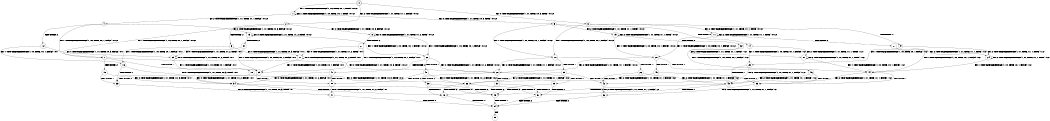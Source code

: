 digraph BCG {
size = "7, 10.5";
center = TRUE;
node [shape = circle];
0 [peripheries = 2];
0 -> 1 [label = "EX !1 !ATOMIC_EXCH_BRANCH (1, +0, TRUE, +0, 1, TRUE) !:0:1:2:"];
0 -> 2 [label = "EX !2 !ATOMIC_EXCH_BRANCH (1, +1, TRUE, +1, 1, FALSE) !:0:1:2:"];
0 -> 3 [label = "EX !0 !ATOMIC_EXCH_BRANCH (1, +1, TRUE, +0, 3, TRUE) !:0:1:2:"];
1 -> 4 [label = "EX !2 !ATOMIC_EXCH_BRANCH (1, +1, TRUE, +1, 1, FALSE) !:0:1:2:"];
1 -> 5 [label = "EX !0 !ATOMIC_EXCH_BRANCH (1, +1, TRUE, +0, 3, TRUE) !:0:1:2:"];
1 -> 1 [label = "EX !1 !ATOMIC_EXCH_BRANCH (1, +0, TRUE, +0, 1, TRUE) !:0:1:2:"];
2 -> 6 [label = "TERMINATE !2"];
2 -> 7 [label = "EX !1 !ATOMIC_EXCH_BRANCH (1, +0, TRUE, +0, 1, FALSE) !:0:1:2:"];
2 -> 8 [label = "EX !0 !ATOMIC_EXCH_BRANCH (1, +1, TRUE, +0, 3, FALSE) !:0:1:2:"];
3 -> 9 [label = "TERMINATE !0"];
3 -> 10 [label = "EX !1 !ATOMIC_EXCH_BRANCH (1, +0, TRUE, +0, 1, FALSE) !:0:1:2:"];
3 -> 11 [label = "EX !2 !ATOMIC_EXCH_BRANCH (1, +1, TRUE, +1, 1, TRUE) !:0:1:2:"];
4 -> 12 [label = "TERMINATE !2"];
4 -> 13 [label = "EX !0 !ATOMIC_EXCH_BRANCH (1, +1, TRUE, +0, 3, FALSE) !:0:1:2:"];
4 -> 7 [label = "EX !1 !ATOMIC_EXCH_BRANCH (1, +0, TRUE, +0, 1, FALSE) !:0:1:2:"];
5 -> 14 [label = "TERMINATE !0"];
5 -> 15 [label = "EX !2 !ATOMIC_EXCH_BRANCH (1, +1, TRUE, +1, 1, TRUE) !:0:1:2:"];
5 -> 10 [label = "EX !1 !ATOMIC_EXCH_BRANCH (1, +0, TRUE, +0, 1, FALSE) !:0:1:2:"];
6 -> 16 [label = "EX !1 !ATOMIC_EXCH_BRANCH (1, +0, TRUE, +0, 1, FALSE) !:0:1:"];
6 -> 17 [label = "EX !0 !ATOMIC_EXCH_BRANCH (1, +1, TRUE, +0, 3, FALSE) !:0:1:"];
7 -> 18 [label = "TERMINATE !1"];
7 -> 19 [label = "TERMINATE !2"];
7 -> 20 [label = "EX !0 !ATOMIC_EXCH_BRANCH (1, +1, TRUE, +0, 3, TRUE) !:0:1:2:"];
8 -> 21 [label = "TERMINATE !2"];
8 -> 22 [label = "EX !1 !ATOMIC_EXCH_BRANCH (1, +0, TRUE, +0, 1, FALSE) !:0:1:2:"];
8 -> 8 [label = "EX !0 !ATOMIC_EXCH_BRANCH (1, +1, TRUE, +1, 2, TRUE) !:0:1:2:"];
9 -> 23 [label = "EX !1 !ATOMIC_EXCH_BRANCH (1, +0, TRUE, +0, 1, FALSE) !:1:2:"];
9 -> 24 [label = "EX !2 !ATOMIC_EXCH_BRANCH (1, +1, TRUE, +1, 1, TRUE) !:1:2:"];
10 -> 25 [label = "TERMINATE !1"];
10 -> 26 [label = "TERMINATE !0"];
10 -> 20 [label = "EX !2 !ATOMIC_EXCH_BRANCH (1, +1, TRUE, +1, 1, FALSE) !:0:1:2:"];
11 -> 27 [label = "TERMINATE !0"];
11 -> 28 [label = "EX !1 !ATOMIC_EXCH_BRANCH (1, +0, TRUE, +0, 1, FALSE) !:0:1:2:"];
11 -> 11 [label = "EX !2 !ATOMIC_EXCH_BRANCH (1, +1, TRUE, +1, 1, TRUE) !:0:1:2:"];
12 -> 29 [label = "EX !0 !ATOMIC_EXCH_BRANCH (1, +1, TRUE, +0, 3, FALSE) !:0:1:"];
12 -> 16 [label = "EX !1 !ATOMIC_EXCH_BRANCH (1, +0, TRUE, +0, 1, FALSE) !:0:1:"];
13 -> 30 [label = "TERMINATE !2"];
13 -> 22 [label = "EX !1 !ATOMIC_EXCH_BRANCH (1, +0, TRUE, +0, 1, FALSE) !:0:1:2:"];
13 -> 13 [label = "EX !0 !ATOMIC_EXCH_BRANCH (1, +1, TRUE, +1, 2, TRUE) !:0:1:2:"];
14 -> 31 [label = "EX !2 !ATOMIC_EXCH_BRANCH (1, +1, TRUE, +1, 1, TRUE) !:1:2:"];
14 -> 23 [label = "EX !1 !ATOMIC_EXCH_BRANCH (1, +0, TRUE, +0, 1, FALSE) !:1:2:"];
15 -> 32 [label = "TERMINATE !0"];
15 -> 15 [label = "EX !2 !ATOMIC_EXCH_BRANCH (1, +1, TRUE, +1, 1, TRUE) !:0:1:2:"];
15 -> 28 [label = "EX !1 !ATOMIC_EXCH_BRANCH (1, +0, TRUE, +0, 1, FALSE) !:0:1:2:"];
16 -> 33 [label = "TERMINATE !1"];
16 -> 34 [label = "EX !0 !ATOMIC_EXCH_BRANCH (1, +1, TRUE, +0, 3, TRUE) !:0:1:"];
17 -> 35 [label = "EX !1 !ATOMIC_EXCH_BRANCH (1, +0, TRUE, +0, 1, FALSE) !:0:1:"];
17 -> 17 [label = "EX !0 !ATOMIC_EXCH_BRANCH (1, +1, TRUE, +1, 2, TRUE) !:0:1:"];
18 -> 33 [label = "TERMINATE !2"];
18 -> 36 [label = "EX !0 !ATOMIC_EXCH_BRANCH (1, +1, TRUE, +0, 3, TRUE) !:0:2:"];
19 -> 33 [label = "TERMINATE !1"];
19 -> 34 [label = "EX !0 !ATOMIC_EXCH_BRANCH (1, +1, TRUE, +0, 3, TRUE) !:0:1:"];
20 -> 37 [label = "TERMINATE !1"];
20 -> 38 [label = "TERMINATE !2"];
20 -> 39 [label = "TERMINATE !0"];
21 -> 35 [label = "EX !1 !ATOMIC_EXCH_BRANCH (1, +0, TRUE, +0, 1, FALSE) !:0:1:"];
21 -> 17 [label = "EX !0 !ATOMIC_EXCH_BRANCH (1, +1, TRUE, +1, 2, TRUE) !:0:1:"];
22 -> 40 [label = "TERMINATE !1"];
22 -> 41 [label = "TERMINATE !2"];
22 -> 20 [label = "EX !0 !ATOMIC_EXCH_BRANCH (1, +1, TRUE, +1, 2, FALSE) !:0:1:2:"];
23 -> 42 [label = "TERMINATE !1"];
23 -> 43 [label = "EX !2 !ATOMIC_EXCH_BRANCH (1, +1, TRUE, +1, 1, FALSE) !:1:2:"];
24 -> 44 [label = "EX !1 !ATOMIC_EXCH_BRANCH (1, +0, TRUE, +0, 1, FALSE) !:1:2:"];
24 -> 24 [label = "EX !2 !ATOMIC_EXCH_BRANCH (1, +1, TRUE, +1, 1, TRUE) !:1:2:"];
25 -> 42 [label = "TERMINATE !0"];
25 -> 36 [label = "EX !2 !ATOMIC_EXCH_BRANCH (1, +1, TRUE, +1, 1, FALSE) !:0:2:"];
26 -> 42 [label = "TERMINATE !1"];
26 -> 43 [label = "EX !2 !ATOMIC_EXCH_BRANCH (1, +1, TRUE, +1, 1, FALSE) !:1:2:"];
27 -> 44 [label = "EX !1 !ATOMIC_EXCH_BRANCH (1, +0, TRUE, +0, 1, FALSE) !:1:2:"];
27 -> 24 [label = "EX !2 !ATOMIC_EXCH_BRANCH (1, +1, TRUE, +1, 1, TRUE) !:1:2:"];
28 -> 45 [label = "TERMINATE !1"];
28 -> 46 [label = "TERMINATE !0"];
28 -> 20 [label = "EX !2 !ATOMIC_EXCH_BRANCH (1, +1, TRUE, +1, 1, FALSE) !:0:1:2:"];
29 -> 35 [label = "EX !1 !ATOMIC_EXCH_BRANCH (1, +0, TRUE, +0, 1, FALSE) !:0:1:"];
29 -> 29 [label = "EX !0 !ATOMIC_EXCH_BRANCH (1, +1, TRUE, +1, 2, TRUE) !:0:1:"];
30 -> 35 [label = "EX !1 !ATOMIC_EXCH_BRANCH (1, +0, TRUE, +0, 1, FALSE) !:0:1:"];
30 -> 29 [label = "EX !0 !ATOMIC_EXCH_BRANCH (1, +1, TRUE, +1, 2, TRUE) !:0:1:"];
31 -> 31 [label = "EX !2 !ATOMIC_EXCH_BRANCH (1, +1, TRUE, +1, 1, TRUE) !:1:2:"];
31 -> 44 [label = "EX !1 !ATOMIC_EXCH_BRANCH (1, +0, TRUE, +0, 1, FALSE) !:1:2:"];
32 -> 31 [label = "EX !2 !ATOMIC_EXCH_BRANCH (1, +1, TRUE, +1, 1, TRUE) !:1:2:"];
32 -> 44 [label = "EX !1 !ATOMIC_EXCH_BRANCH (1, +0, TRUE, +0, 1, FALSE) !:1:2:"];
33 -> 47 [label = "EX !0 !ATOMIC_EXCH_BRANCH (1, +1, TRUE, +0, 3, TRUE) !:0:"];
34 -> 48 [label = "TERMINATE !1"];
34 -> 49 [label = "TERMINATE !0"];
35 -> 50 [label = "TERMINATE !1"];
35 -> 34 [label = "EX !0 !ATOMIC_EXCH_BRANCH (1, +1, TRUE, +1, 2, FALSE) !:0:1:"];
36 -> 48 [label = "TERMINATE !2"];
36 -> 51 [label = "TERMINATE !0"];
37 -> 48 [label = "TERMINATE !2"];
37 -> 51 [label = "TERMINATE !0"];
38 -> 48 [label = "TERMINATE !1"];
38 -> 49 [label = "TERMINATE !0"];
39 -> 51 [label = "TERMINATE !1"];
39 -> 49 [label = "TERMINATE !2"];
40 -> 50 [label = "TERMINATE !2"];
40 -> 36 [label = "EX !0 !ATOMIC_EXCH_BRANCH (1, +1, TRUE, +1, 2, FALSE) !:0:2:"];
41 -> 50 [label = "TERMINATE !1"];
41 -> 34 [label = "EX !0 !ATOMIC_EXCH_BRANCH (1, +1, TRUE, +1, 2, FALSE) !:0:1:"];
42 -> 52 [label = "EX !2 !ATOMIC_EXCH_BRANCH (1, +1, TRUE, +1, 1, FALSE) !:2:"];
43 -> 51 [label = "TERMINATE !1"];
43 -> 49 [label = "TERMINATE !2"];
44 -> 53 [label = "TERMINATE !1"];
44 -> 43 [label = "EX !2 !ATOMIC_EXCH_BRANCH (1, +1, TRUE, +1, 1, FALSE) !:1:2:"];
45 -> 53 [label = "TERMINATE !0"];
45 -> 36 [label = "EX !2 !ATOMIC_EXCH_BRANCH (1, +1, TRUE, +1, 1, FALSE) !:0:2:"];
46 -> 53 [label = "TERMINATE !1"];
46 -> 43 [label = "EX !2 !ATOMIC_EXCH_BRANCH (1, +1, TRUE, +1, 1, FALSE) !:1:2:"];
47 -> 54 [label = "TERMINATE !0"];
48 -> 54 [label = "TERMINATE !0"];
49 -> 54 [label = "TERMINATE !1"];
50 -> 47 [label = "EX !0 !ATOMIC_EXCH_BRANCH (1, +1, TRUE, +1, 2, FALSE) !:0:"];
51 -> 54 [label = "TERMINATE !2"];
52 -> 54 [label = "TERMINATE !2"];
53 -> 52 [label = "EX !2 !ATOMIC_EXCH_BRANCH (1, +1, TRUE, +1, 1, FALSE) !:2:"];
54 -> 55 [label = "exit"];
}

